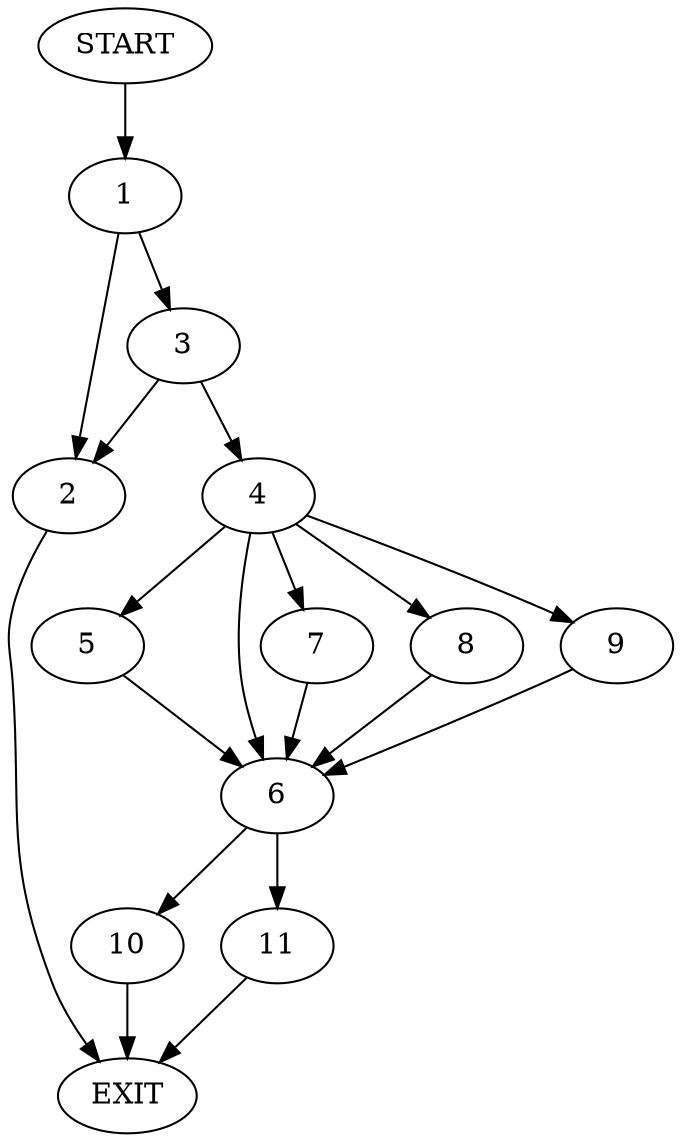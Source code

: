 digraph {
0 [label="START"]
12 [label="EXIT"]
0 -> 1
1 -> 2
1 -> 3
3 -> 2
3 -> 4
2 -> 12
4 -> 5
4 -> 6
4 -> 7
4 -> 8
4 -> 9
8 -> 6
9 -> 6
7 -> 6
6 -> 10
6 -> 11
5 -> 6
11 -> 12
10 -> 12
}
